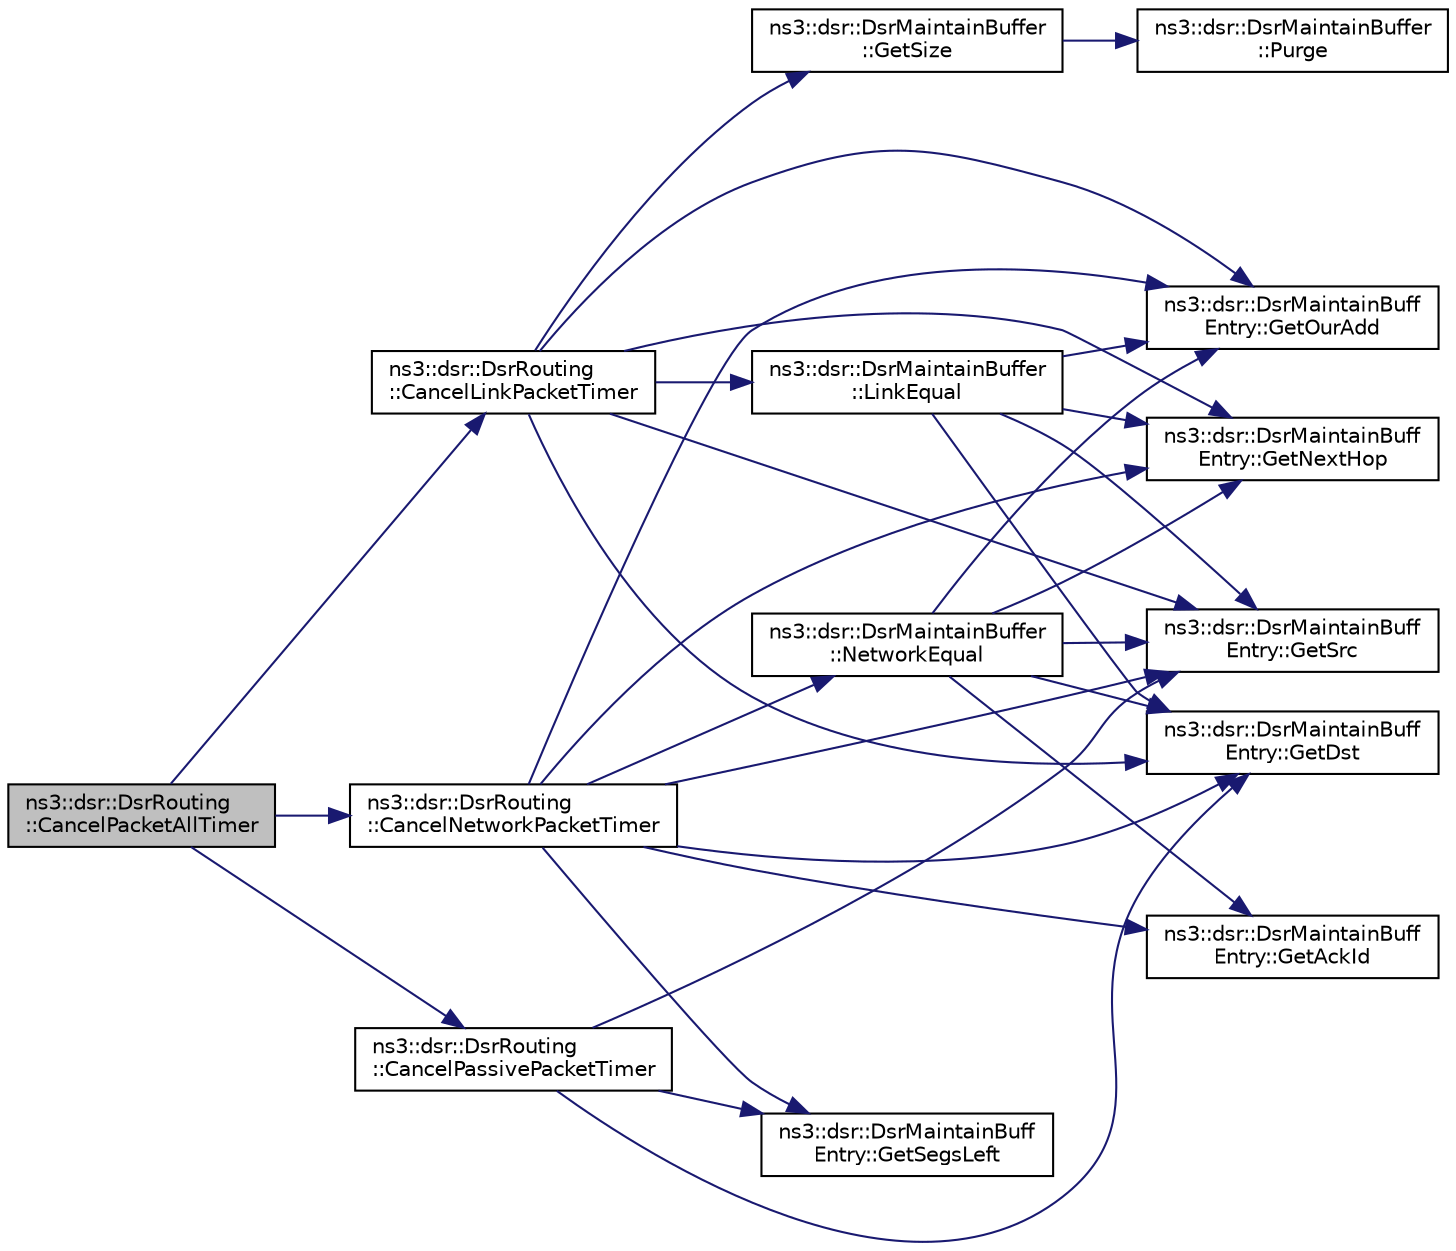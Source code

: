 digraph "ns3::dsr::DsrRouting::CancelPacketAllTimer"
{
  edge [fontname="Helvetica",fontsize="10",labelfontname="Helvetica",labelfontsize="10"];
  node [fontname="Helvetica",fontsize="10",shape=record];
  rankdir="LR";
  Node1 [label="ns3::dsr::DsrRouting\l::CancelPacketAllTimer",height=0.2,width=0.4,color="black", fillcolor="grey75", style="filled", fontcolor="black"];
  Node1 -> Node2 [color="midnightblue",fontsize="10",style="solid"];
  Node2 [label="ns3::dsr::DsrRouting\l::CancelLinkPacketTimer",height=0.2,width=0.4,color="black", fillcolor="white", style="filled",URL="$df/d32/classns3_1_1dsr_1_1DsrRouting.html#a3d5aef30dc62293cdc487b7110be2324",tooltip="Cancel the link packet retransmission timer for a specific maintenance entry. "];
  Node2 -> Node3 [color="midnightblue",fontsize="10",style="solid"];
  Node3 [label="ns3::dsr::DsrMaintainBuff\lEntry::GetOurAdd",height=0.2,width=0.4,color="black", fillcolor="white", style="filled",URL="$dd/d10/classns3_1_1dsr_1_1DsrMaintainBuffEntry.html#ac5e99d05ac9b0881ef0470a995f18e8c"];
  Node2 -> Node4 [color="midnightblue",fontsize="10",style="solid"];
  Node4 [label="ns3::dsr::DsrMaintainBuff\lEntry::GetNextHop",height=0.2,width=0.4,color="black", fillcolor="white", style="filled",URL="$dd/d10/classns3_1_1dsr_1_1DsrMaintainBuffEntry.html#a6a984d4169f808eb39c29468a03a7d62"];
  Node2 -> Node5 [color="midnightblue",fontsize="10",style="solid"];
  Node5 [label="ns3::dsr::DsrMaintainBuff\lEntry::GetSrc",height=0.2,width=0.4,color="black", fillcolor="white", style="filled",URL="$dd/d10/classns3_1_1dsr_1_1DsrMaintainBuffEntry.html#a025b861fb199499a6f4dfe0b3197bb87"];
  Node2 -> Node6 [color="midnightblue",fontsize="10",style="solid"];
  Node6 [label="ns3::dsr::DsrMaintainBuff\lEntry::GetDst",height=0.2,width=0.4,color="black", fillcolor="white", style="filled",URL="$dd/d10/classns3_1_1dsr_1_1DsrMaintainBuffEntry.html#ad943ce9ebc5e0154242f81da6196d472"];
  Node2 -> Node7 [color="midnightblue",fontsize="10",style="solid"];
  Node7 [label="ns3::dsr::DsrMaintainBuffer\l::GetSize",height=0.2,width=0.4,color="black", fillcolor="white", style="filled",URL="$d2/d89/classns3_1_1dsr_1_1DsrMaintainBuffer.html#a7df015a7d740c8b442df20f4ab3895b7",tooltip="Number of entries. "];
  Node7 -> Node8 [color="midnightblue",fontsize="10",style="solid"];
  Node8 [label="ns3::dsr::DsrMaintainBuffer\l::Purge",height=0.2,width=0.4,color="black", fillcolor="white", style="filled",URL="$d2/d89/classns3_1_1dsr_1_1DsrMaintainBuffer.html#af12ee29b56abcaac29b60c0a544494b9",tooltip="Remove all expired entries. "];
  Node2 -> Node9 [color="midnightblue",fontsize="10",style="solid"];
  Node9 [label="ns3::dsr::DsrMaintainBuffer\l::LinkEqual",height=0.2,width=0.4,color="black", fillcolor="white", style="filled",URL="$d2/d89/classns3_1_1dsr_1_1DsrMaintainBuffer.html#a35cc9dcd004a3a860f03d61ffe9478ef",tooltip="Verify if the maintain buffer entry is the same in every field for link ack. "];
  Node9 -> Node5 [color="midnightblue",fontsize="10",style="solid"];
  Node9 -> Node6 [color="midnightblue",fontsize="10",style="solid"];
  Node9 -> Node3 [color="midnightblue",fontsize="10",style="solid"];
  Node9 -> Node4 [color="midnightblue",fontsize="10",style="solid"];
  Node1 -> Node10 [color="midnightblue",fontsize="10",style="solid"];
  Node10 [label="ns3::dsr::DsrRouting\l::CancelNetworkPacketTimer",height=0.2,width=0.4,color="black", fillcolor="white", style="filled",URL="$df/d32/classns3_1_1dsr_1_1DsrRouting.html#aeed35bcacf68c9f349078b508e73c9aa",tooltip="Cancel the network packet retransmission timer for a specific maintenance entry. "];
  Node10 -> Node11 [color="midnightblue",fontsize="10",style="solid"];
  Node11 [label="ns3::dsr::DsrMaintainBuff\lEntry::GetAckId",height=0.2,width=0.4,color="black", fillcolor="white", style="filled",URL="$dd/d10/classns3_1_1dsr_1_1DsrMaintainBuffEntry.html#a2b1da51431035855f1c290c7381aa8a9"];
  Node10 -> Node3 [color="midnightblue",fontsize="10",style="solid"];
  Node10 -> Node4 [color="midnightblue",fontsize="10",style="solid"];
  Node10 -> Node5 [color="midnightblue",fontsize="10",style="solid"];
  Node10 -> Node6 [color="midnightblue",fontsize="10",style="solid"];
  Node10 -> Node12 [color="midnightblue",fontsize="10",style="solid"];
  Node12 [label="ns3::dsr::DsrMaintainBuff\lEntry::GetSegsLeft",height=0.2,width=0.4,color="black", fillcolor="white", style="filled",URL="$dd/d10/classns3_1_1dsr_1_1DsrMaintainBuffEntry.html#ab07ea9b27cc40b101bf3c3b233c5170f"];
  Node10 -> Node13 [color="midnightblue",fontsize="10",style="solid"];
  Node13 [label="ns3::dsr::DsrMaintainBuffer\l::NetworkEqual",height=0.2,width=0.4,color="black", fillcolor="white", style="filled",URL="$d2/d89/classns3_1_1dsr_1_1DsrMaintainBuffer.html#a8eaf2b7c9d9bd778db1b25b6f8d19255",tooltip="Verify if the maintain buffer entry is the same in every field for network ack. "];
  Node13 -> Node3 [color="midnightblue",fontsize="10",style="solid"];
  Node13 -> Node4 [color="midnightblue",fontsize="10",style="solid"];
  Node13 -> Node5 [color="midnightblue",fontsize="10",style="solid"];
  Node13 -> Node6 [color="midnightblue",fontsize="10",style="solid"];
  Node13 -> Node11 [color="midnightblue",fontsize="10",style="solid"];
  Node1 -> Node14 [color="midnightblue",fontsize="10",style="solid"];
  Node14 [label="ns3::dsr::DsrRouting\l::CancelPassivePacketTimer",height=0.2,width=0.4,color="black", fillcolor="white", style="filled",URL="$df/d32/classns3_1_1dsr_1_1DsrRouting.html#aee6495417f54a12f484029ee1a445d64",tooltip="Cancel the passive packet retransmission timer for a specific maintenance entry. "];
  Node14 -> Node5 [color="midnightblue",fontsize="10",style="solid"];
  Node14 -> Node6 [color="midnightblue",fontsize="10",style="solid"];
  Node14 -> Node12 [color="midnightblue",fontsize="10",style="solid"];
}
